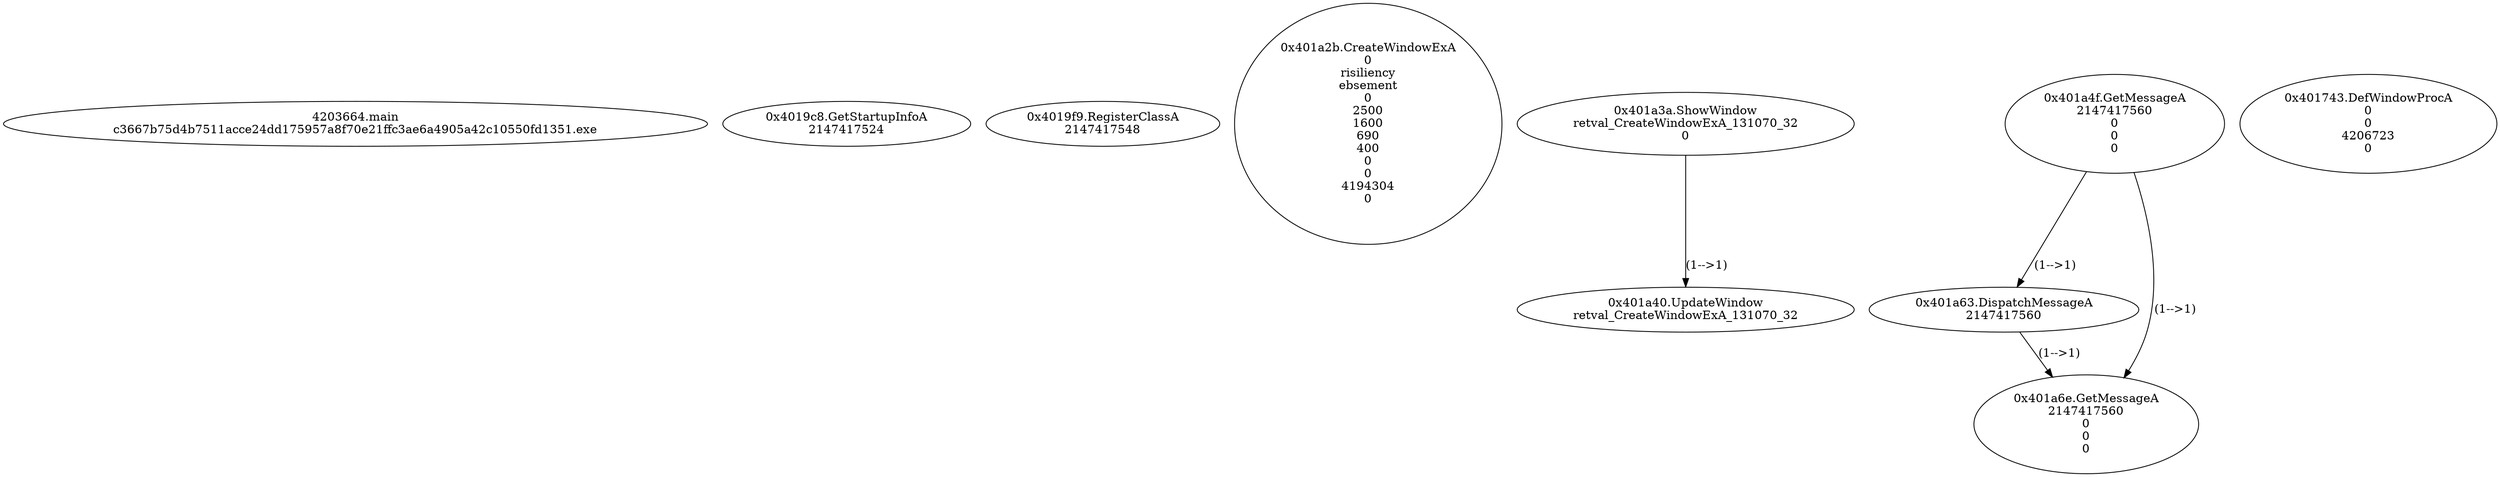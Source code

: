 // Global SCDG with merge call
digraph {
	0 [label="4203664.main
c3667b75d4b7511acce24dd175957a8f70e21ffc3ae6a4905a42c10550fd1351.exe"]
	1 [label="0x4019c8.GetStartupInfoA
2147417524"]
	2 [label="0x4019f9.RegisterClassA
2147417548"]
	3 [label="0x401a2b.CreateWindowExA
0
risiliency
ebsement
0
2500
1600
690
400
0
0
4194304
0"]
	4 [label="0x401a3a.ShowWindow
retval_CreateWindowExA_131070_32
0"]
	5 [label="0x401a40.UpdateWindow
retval_CreateWindowExA_131070_32"]
	4 -> 5 [label="(1-->1)"]
	6 [label="0x401a4f.GetMessageA
2147417560
0
0
0"]
	7 [label="0x401a63.DispatchMessageA
2147417560"]
	6 -> 7 [label="(1-->1)"]
	8 [label="0x401a6e.GetMessageA
2147417560
0
0
0"]
	6 -> 8 [label="(1-->1)"]
	7 -> 8 [label="(1-->1)"]
	9 [label="0x401743.DefWindowProcA
0
0
4206723
0"]
}
